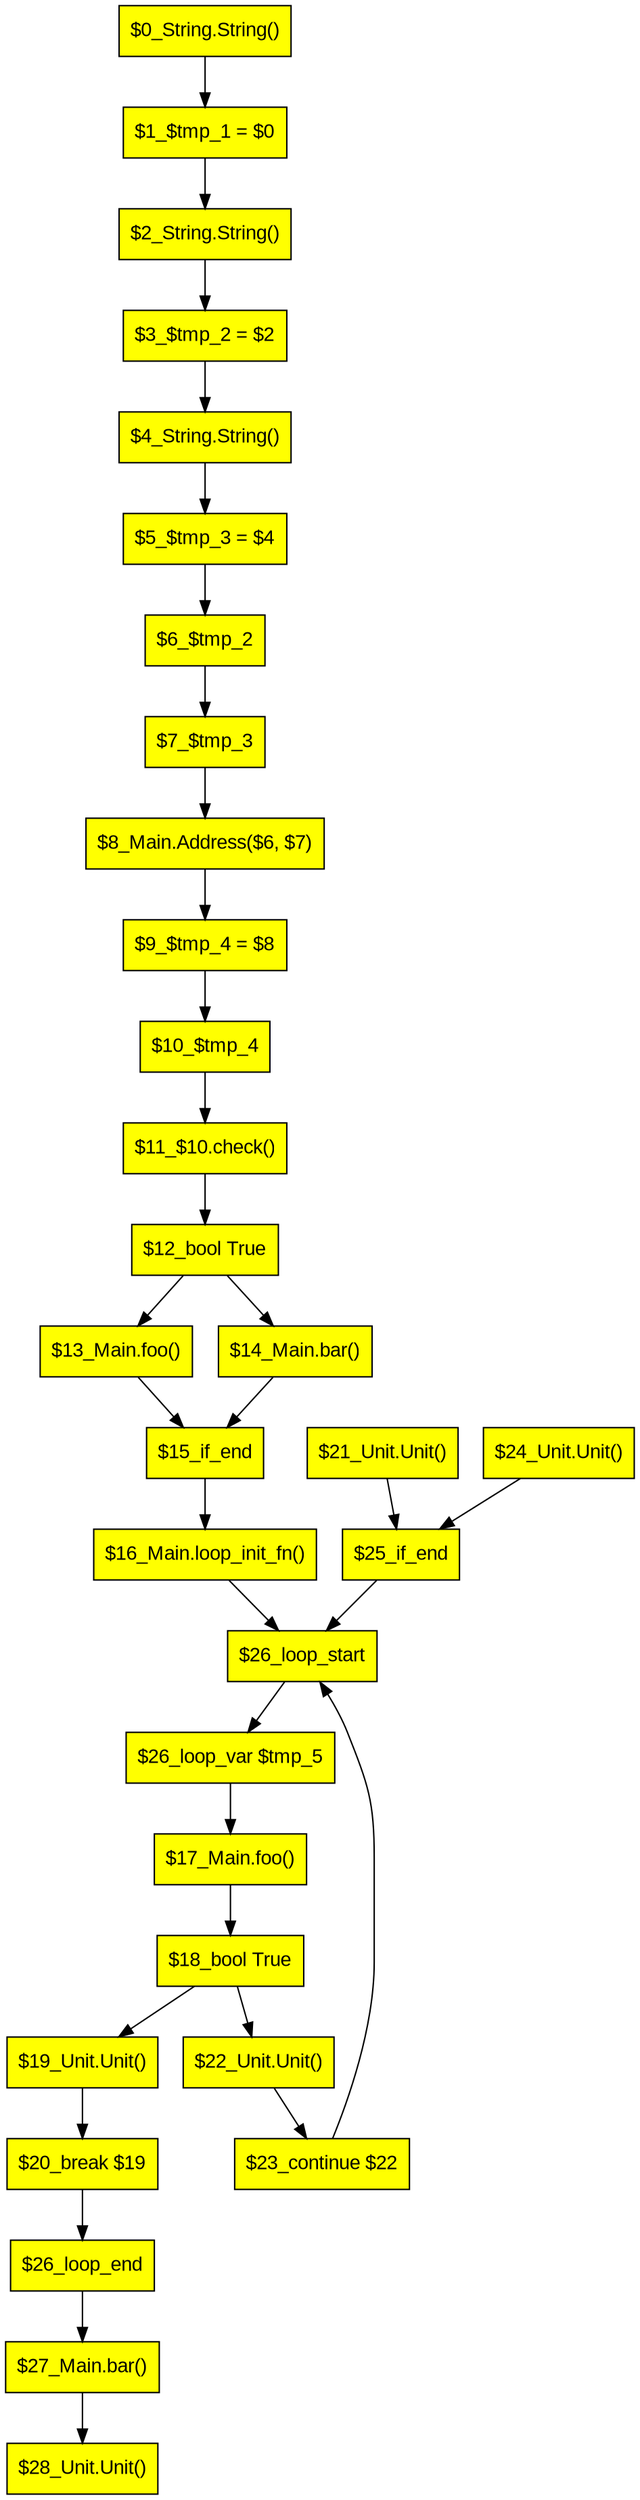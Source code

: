 digraph D {
node [shape=record fontname=Arial splines=ortho];
node0 [label="$0_String.String()" style="filled" shape="box" fillcolor="yellow"]
node1 [label="$1_$tmp_1 = $0" style="filled" shape="box" fillcolor="yellow"]
node2 [label="$2_String.String()" style="filled" shape="box" fillcolor="yellow"]
node3 [label="$3_$tmp_2 = $2" style="filled" shape="box" fillcolor="yellow"]
node4 [label="$4_String.String()" style="filled" shape="box" fillcolor="yellow"]
node5 [label="$5_$tmp_3 = $4" style="filled" shape="box" fillcolor="yellow"]
node6 [label="$6_$tmp_2" style="filled" shape="box" fillcolor="yellow"]
node7 [label="$7_$tmp_3" style="filled" shape="box" fillcolor="yellow"]
node8 [label="$8_Main.Address($6, $7)" style="filled" shape="box" fillcolor="yellow"]
node9 [label="$9_$tmp_4 = $8" style="filled" shape="box" fillcolor="yellow"]
node10 [label="$10_$tmp_4" style="filled" shape="box" fillcolor="yellow"]
node11 [label="$11_$10.check()" style="filled" shape="box" fillcolor="yellow"]
node12 [label="$12_bool True" style="filled" shape="box" fillcolor="yellow"]
node13 [label="$15_if_end" style="filled" shape="box" fillcolor="yellow"]
node14 [label="$13_Main.foo()" style="filled" shape="box" fillcolor="yellow"]
node15 [label="$14_Main.bar()" style="filled" shape="box" fillcolor="yellow"]
node16 [label="$16_Main.loop_init_fn()" style="filled" shape="box" fillcolor="yellow"]
node17 [label="$26_loop_start" style="filled" shape="box" fillcolor="yellow"]
node18 [label="$26_loop_var $tmp_5" style="filled" shape="box" fillcolor="yellow"]
node19 [label="$26_loop_end" style="filled" shape="box" fillcolor="yellow"]
node20 [label="$17_Main.foo()" style="filled" shape="box" fillcolor="yellow"]
node21 [label="$18_bool True" style="filled" shape="box" fillcolor="yellow"]
node22 [label="$25_if_end" style="filled" shape="box" fillcolor="yellow"]
node23 [label="$19_Unit.Unit()" style="filled" shape="box" fillcolor="yellow"]
node24 [label="$20_break $19" style="filled" shape="box" fillcolor="yellow"]
node25 [label="$21_Unit.Unit()" style="filled" shape="box" fillcolor="yellow"]
node26 [label="$22_Unit.Unit()" style="filled" shape="box" fillcolor="yellow"]
node27 [label="$23_continue $22" style="filled" shape="box" fillcolor="yellow"]
node28 [label="$24_Unit.Unit()" style="filled" shape="box" fillcolor="yellow"]
node29 [label="$27_Main.bar()" style="filled" shape="box" fillcolor="yellow"]
node30 [label="$28_Unit.Unit()" style="filled" shape="box" fillcolor="yellow"]
node0 -> node1
node1 -> node2
node2 -> node3
node3 -> node4
node4 -> node5
node5 -> node6
node6 -> node7
node7 -> node8
node8 -> node9
node9 -> node10
node10 -> node11
node11 -> node12
node12 -> node14
node14 -> node13
node12 -> node15
node15 -> node13
node13 -> node16
node16 -> node17
node17 -> node18
node18 -> node20
node20 -> node21
node21 -> node23
node24 -> node19
node23 -> node24
node25 -> node22
node21 -> node26
node27 -> node17
node26 -> node27
node28 -> node22
node22 -> node17
node19 -> node29
node29 -> node30
}
